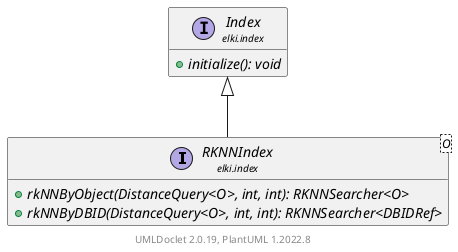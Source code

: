 @startuml
    remove .*\.(Instance|Par|Parameterizer|Factory)$
    set namespaceSeparator none
    hide empty fields
    hide empty methods

    interface "<size:14>RKNNIndex\n<size:10>elki.index" as elki.index.RKNNIndex<O> [[RKNNIndex.html]] {
        {abstract} +rkNNByObject(DistanceQuery<O>, int, int): RKNNSearcher<O>
        {abstract} +rkNNByDBID(DistanceQuery<O>, int, int): RKNNSearcher<DBIDRef>
    }

    interface "<size:14>Index\n<size:10>elki.index" as elki.index.Index [[Index.html]] {
        {abstract} +initialize(): void
    }

    elki.index.Index <|-- elki.index.RKNNIndex

    center footer UMLDoclet 2.0.19, PlantUML 1.2022.8
@enduml
